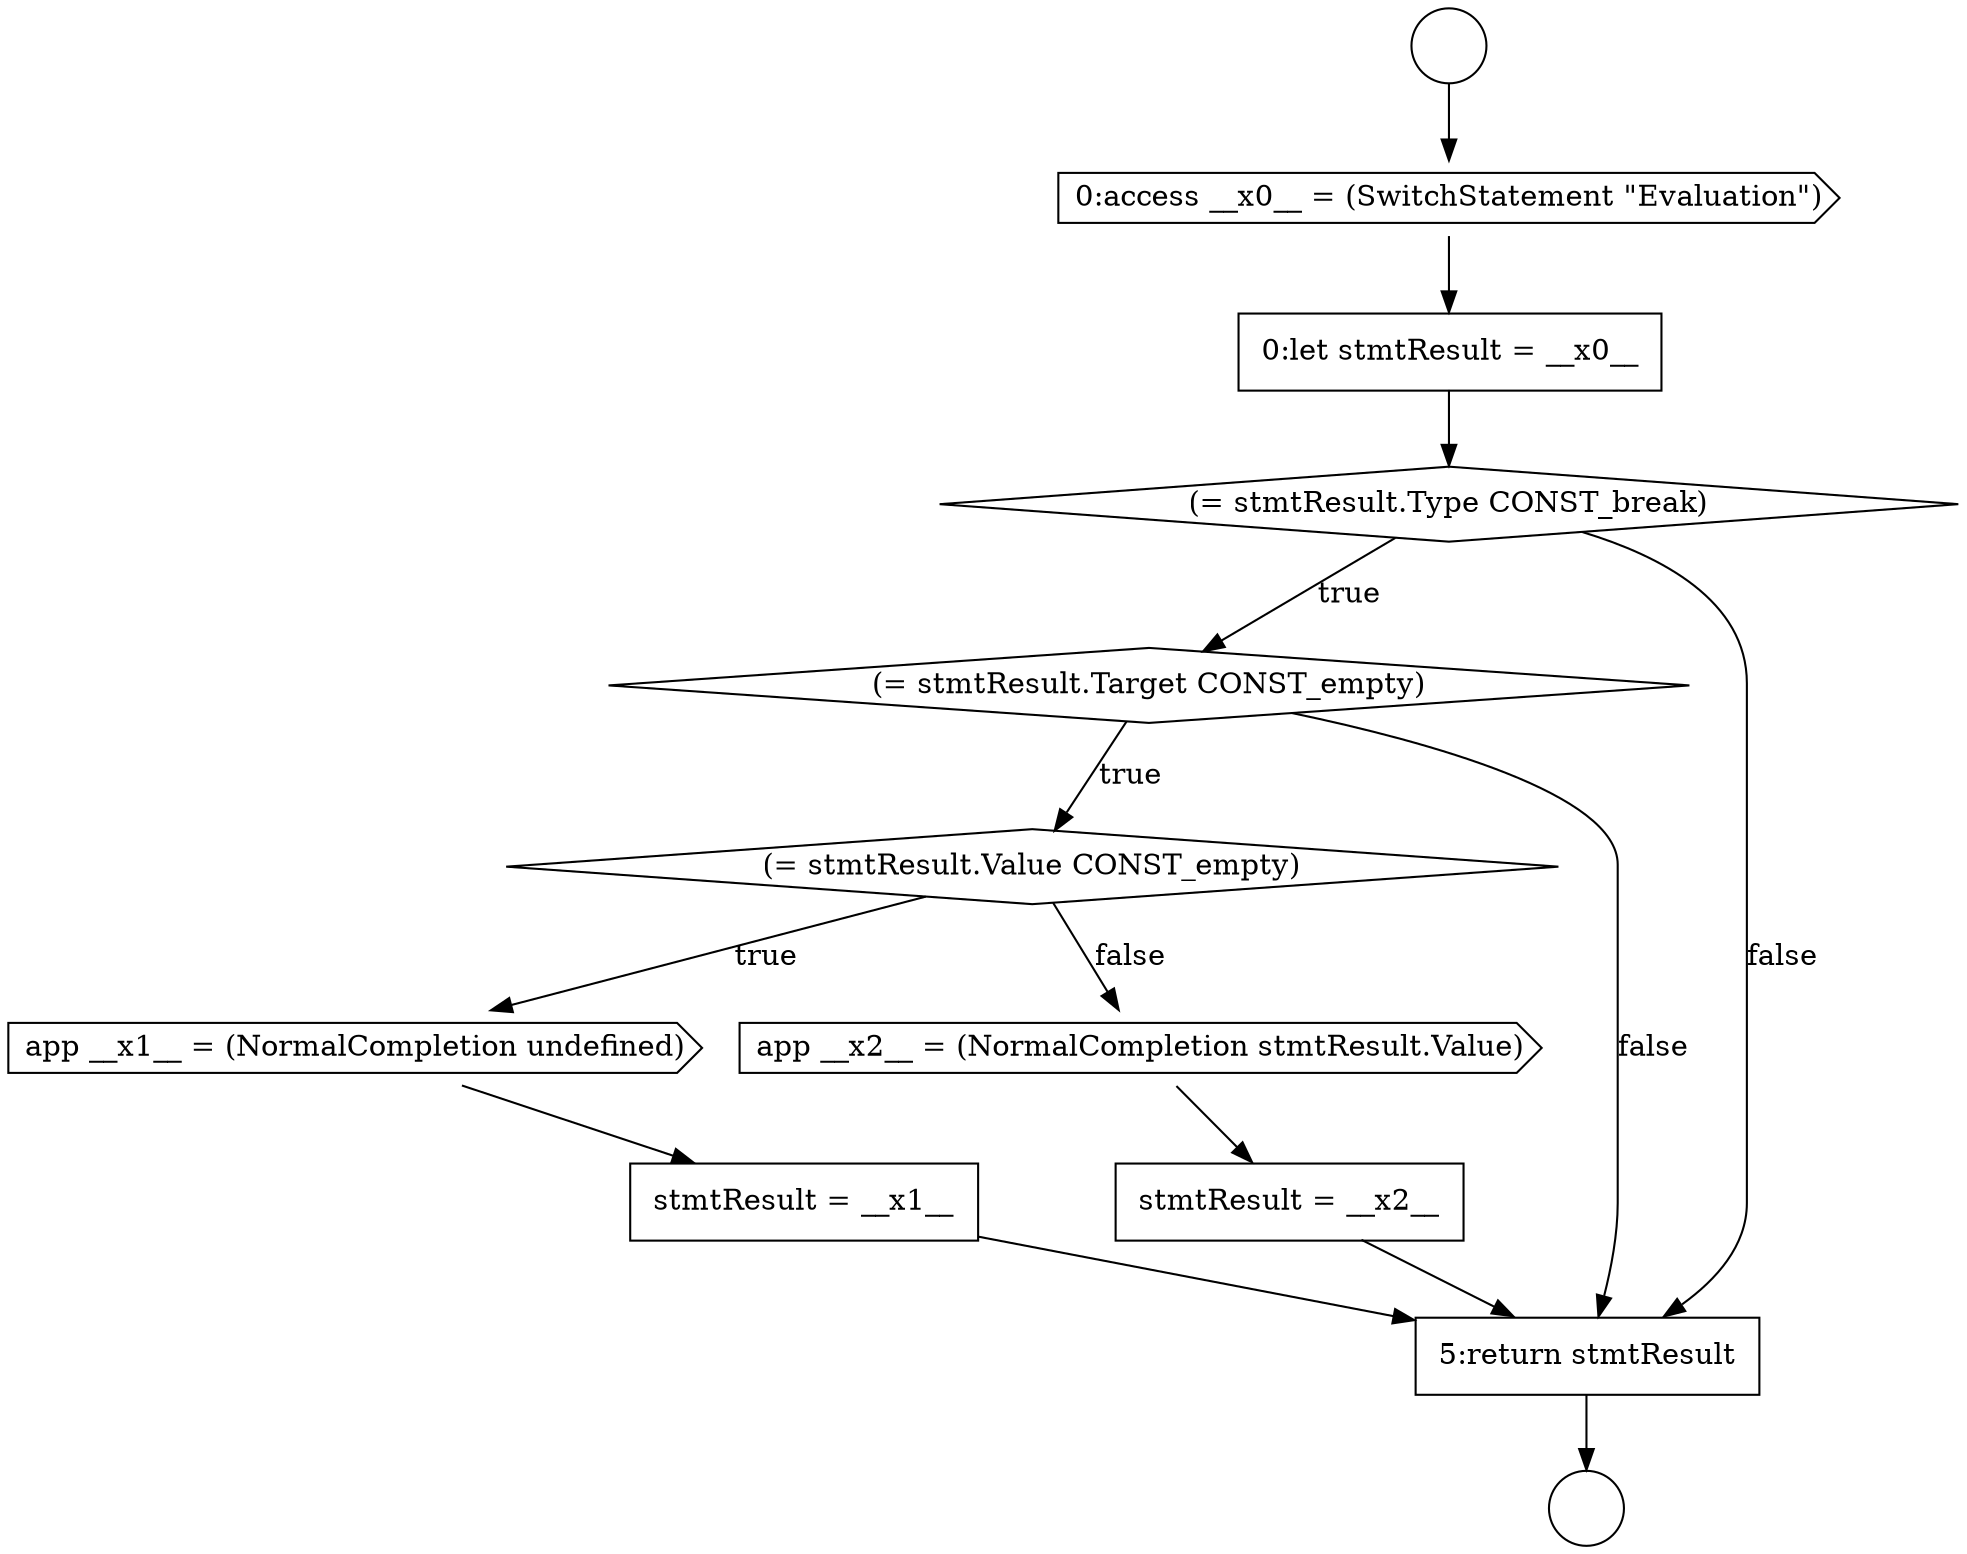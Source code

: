digraph {
  node5329 [shape=diamond, label=<<font color="black">(= stmtResult.Value CONST_empty)</font>> color="black" fillcolor="white" style=filled]
  node5323 [shape=circle label=" " color="black" fillcolor="white" style=filled]
  node5333 [shape=none, margin=0, label=<<font color="black">
    <table border="0" cellborder="1" cellspacing="0" cellpadding="10">
      <tr><td align="left">stmtResult = __x2__</td></tr>
    </table>
  </font>> color="black" fillcolor="white" style=filled]
  node5328 [shape=diamond, label=<<font color="black">(= stmtResult.Target CONST_empty)</font>> color="black" fillcolor="white" style=filled]
  node5334 [shape=none, margin=0, label=<<font color="black">
    <table border="0" cellborder="1" cellspacing="0" cellpadding="10">
      <tr><td align="left">5:return stmtResult</td></tr>
    </table>
  </font>> color="black" fillcolor="white" style=filled]
  node5330 [shape=cds, label=<<font color="black">app __x1__ = (NormalCompletion undefined)</font>> color="black" fillcolor="white" style=filled]
  node5327 [shape=diamond, label=<<font color="black">(= stmtResult.Type CONST_break)</font>> color="black" fillcolor="white" style=filled]
  node5331 [shape=none, margin=0, label=<<font color="black">
    <table border="0" cellborder="1" cellspacing="0" cellpadding="10">
      <tr><td align="left">stmtResult = __x1__</td></tr>
    </table>
  </font>> color="black" fillcolor="white" style=filled]
  node5325 [shape=cds, label=<<font color="black">0:access __x0__ = (SwitchStatement &quot;Evaluation&quot;)</font>> color="black" fillcolor="white" style=filled]
  node5326 [shape=none, margin=0, label=<<font color="black">
    <table border="0" cellborder="1" cellspacing="0" cellpadding="10">
      <tr><td align="left">0:let stmtResult = __x0__</td></tr>
    </table>
  </font>> color="black" fillcolor="white" style=filled]
  node5332 [shape=cds, label=<<font color="black">app __x2__ = (NormalCompletion stmtResult.Value)</font>> color="black" fillcolor="white" style=filled]
  node5324 [shape=circle label=" " color="black" fillcolor="white" style=filled]
  node5326 -> node5327 [ color="black"]
  node5334 -> node5324 [ color="black"]
  node5331 -> node5334 [ color="black"]
  node5325 -> node5326 [ color="black"]
  node5328 -> node5329 [label=<<font color="black">true</font>> color="black"]
  node5328 -> node5334 [label=<<font color="black">false</font>> color="black"]
  node5332 -> node5333 [ color="black"]
  node5327 -> node5328 [label=<<font color="black">true</font>> color="black"]
  node5327 -> node5334 [label=<<font color="black">false</font>> color="black"]
  node5323 -> node5325 [ color="black"]
  node5333 -> node5334 [ color="black"]
  node5330 -> node5331 [ color="black"]
  node5329 -> node5330 [label=<<font color="black">true</font>> color="black"]
  node5329 -> node5332 [label=<<font color="black">false</font>> color="black"]
}
